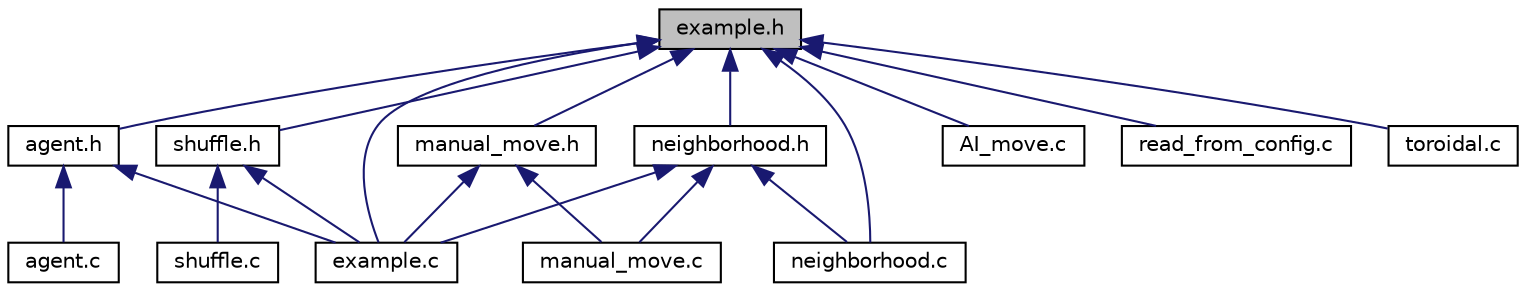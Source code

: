 digraph "example.h"
{
  edge [fontname="Helvetica",fontsize="10",labelfontname="Helvetica",labelfontsize="10"];
  node [fontname="Helvetica",fontsize="10",shape=record];
  Node1 [label="example.h",height=0.2,width=0.4,color="black", fillcolor="grey75", style="filled", fontcolor="black"];
  Node1 -> Node2 [dir="back",color="midnightblue",fontsize="10",style="solid",fontname="Helvetica"];
  Node2 [label="agent.h",height=0.2,width=0.4,color="black", fillcolor="white", style="filled",URL="$agent_8h_source.html"];
  Node2 -> Node3 [dir="back",color="midnightblue",fontsize="10",style="solid",fontname="Helvetica"];
  Node3 [label="agent.c",height=0.2,width=0.4,color="black", fillcolor="white", style="filled",URL="$agent_8c_source.html"];
  Node2 -> Node4 [dir="back",color="midnightblue",fontsize="10",style="solid",fontname="Helvetica"];
  Node4 [label="example.c",height=0.2,width=0.4,color="black", fillcolor="white", style="filled",URL="$example_8c_source.html"];
  Node1 -> Node5 [dir="back",color="midnightblue",fontsize="10",style="solid",fontname="Helvetica"];
  Node5 [label="AI_move.c",height=0.2,width=0.4,color="black", fillcolor="white", style="filled",URL="$_a_i__move_8c_source.html"];
  Node1 -> Node4 [dir="back",color="midnightblue",fontsize="10",style="solid",fontname="Helvetica"];
  Node1 -> Node6 [dir="back",color="midnightblue",fontsize="10",style="solid",fontname="Helvetica"];
  Node6 [label="shuffle.h",height=0.2,width=0.4,color="black", fillcolor="white", style="filled",URL="$shuffle_8h_source.html"];
  Node6 -> Node4 [dir="back",color="midnightblue",fontsize="10",style="solid",fontname="Helvetica"];
  Node6 -> Node7 [dir="back",color="midnightblue",fontsize="10",style="solid",fontname="Helvetica"];
  Node7 [label="shuffle.c",height=0.2,width=0.4,color="black", fillcolor="white", style="filled",URL="$shuffle_8c_source.html"];
  Node1 -> Node8 [dir="back",color="midnightblue",fontsize="10",style="solid",fontname="Helvetica"];
  Node8 [label="neighborhood.h",height=0.2,width=0.4,color="black", fillcolor="white", style="filled",URL="$neighborhood_8h_source.html"];
  Node8 -> Node4 [dir="back",color="midnightblue",fontsize="10",style="solid",fontname="Helvetica"];
  Node8 -> Node9 [dir="back",color="midnightblue",fontsize="10",style="solid",fontname="Helvetica"];
  Node9 [label="manual_move.c",height=0.2,width=0.4,color="black", fillcolor="white", style="filled",URL="$manual__move_8c_source.html"];
  Node8 -> Node10 [dir="back",color="midnightblue",fontsize="10",style="solid",fontname="Helvetica"];
  Node10 [label="neighborhood.c",height=0.2,width=0.4,color="black", fillcolor="white", style="filled",URL="$neighborhood_8c_source.html"];
  Node1 -> Node11 [dir="back",color="midnightblue",fontsize="10",style="solid",fontname="Helvetica"];
  Node11 [label="manual_move.h",height=0.2,width=0.4,color="black", fillcolor="white", style="filled",URL="$manual__move_8h_source.html"];
  Node11 -> Node4 [dir="back",color="midnightblue",fontsize="10",style="solid",fontname="Helvetica"];
  Node11 -> Node9 [dir="back",color="midnightblue",fontsize="10",style="solid",fontname="Helvetica"];
  Node1 -> Node10 [dir="back",color="midnightblue",fontsize="10",style="solid",fontname="Helvetica"];
  Node1 -> Node12 [dir="back",color="midnightblue",fontsize="10",style="solid",fontname="Helvetica"];
  Node12 [label="read_from_config.c",height=0.2,width=0.4,color="black", fillcolor="white", style="filled",URL="$read__from__config_8c_source.html"];
  Node1 -> Node13 [dir="back",color="midnightblue",fontsize="10",style="solid",fontname="Helvetica"];
  Node13 [label="toroidal.c",height=0.2,width=0.4,color="black", fillcolor="white", style="filled",URL="$toroidal_8c_source.html"];
}

